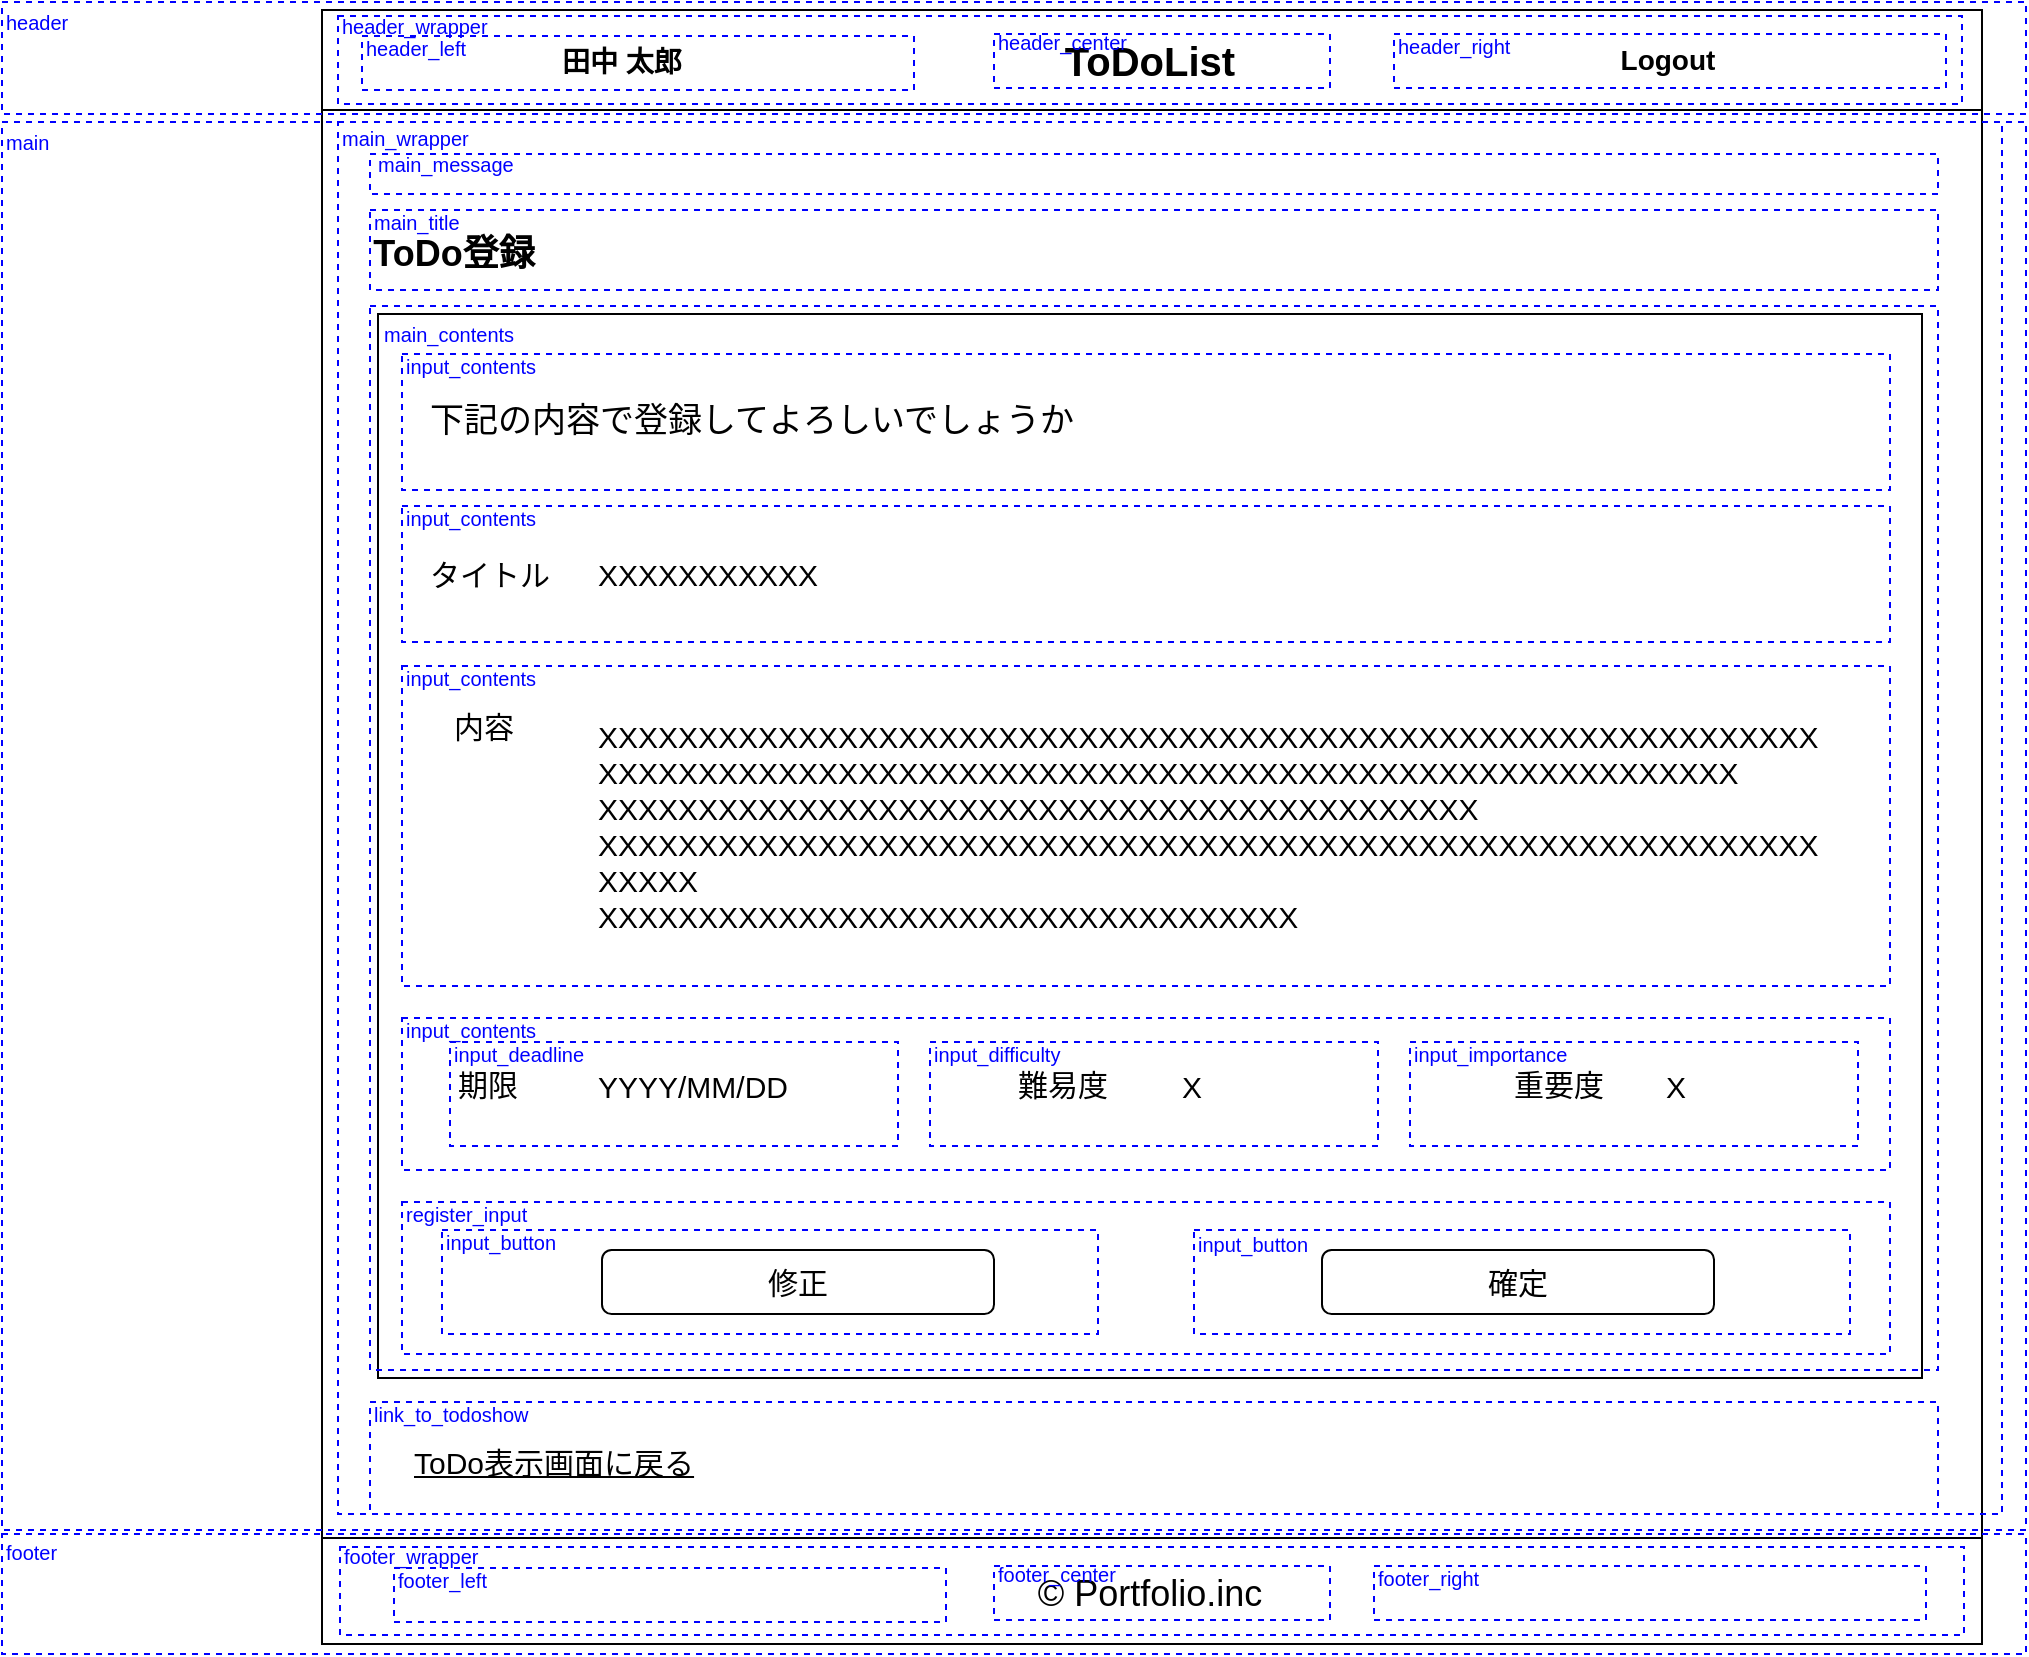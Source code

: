 <mxfile version="13.9.9" type="device"><diagram id="lAW5gfvQpGq91mGYDGwt" name="ページ1"><mxGraphModel dx="2370" dy="2059" grid="0" gridSize="4" guides="1" tooltips="1" connect="1" arrows="1" fold="1" page="1" pageScale="1" pageWidth="827" pageHeight="1169" math="0" shadow="0"><root><mxCell id="0"/><mxCell id="1" parent="0"/><mxCell id="KEuncwygjHZbyqNy_YQT-34" value="" style="group" parent="1" vertex="1" connectable="0"><mxGeometry y="-48" width="830" height="817" as="geometry"/></mxCell><mxCell id="tP_qFb6u1pj_dAxfEfU8-1" value="" style="rounded=0;whiteSpace=wrap;html=1;" parent="KEuncwygjHZbyqNy_YQT-34" vertex="1"><mxGeometry y="0.5" width="830" height="815.5" as="geometry"/></mxCell><mxCell id="KEuncwygjHZbyqNy_YQT-14" value="" style="rounded=0;whiteSpace=wrap;html=1;fillColor=none;" parent="KEuncwygjHZbyqNy_YQT-34" vertex="1"><mxGeometry x="28" y="152" width="772" height="532" as="geometry"/></mxCell><mxCell id="tP_qFb6u1pj_dAxfEfU8-2" value="" style="rounded=0;whiteSpace=wrap;html=1;" parent="KEuncwygjHZbyqNy_YQT-34" vertex="1"><mxGeometry width="830" height="50" as="geometry"/></mxCell><mxCell id="tP_qFb6u1pj_dAxfEfU8-3" value="&lt;b&gt;&lt;font style=&quot;font-size: 20px&quot;&gt;ToDoList&lt;/font&gt;&lt;/b&gt;" style="text;html=1;strokeColor=none;fillColor=none;align=center;verticalAlign=middle;whiteSpace=wrap;rounded=0;strokeWidth=4;" parent="KEuncwygjHZbyqNy_YQT-34" vertex="1"><mxGeometry x="334" y="10" width="160" height="30" as="geometry"/></mxCell><mxCell id="tP_qFb6u1pj_dAxfEfU8-8" value="" style="rounded=0;whiteSpace=wrap;html=1;" parent="KEuncwygjHZbyqNy_YQT-34" vertex="1"><mxGeometry y="764" width="830" height="53" as="geometry"/></mxCell><mxCell id="tP_qFb6u1pj_dAxfEfU8-9" value="&lt;font style=&quot;font-size: 18px&quot;&gt;© Portfolio.inc&lt;/font&gt;" style="text;html=1;strokeColor=none;fillColor=none;align=center;verticalAlign=middle;whiteSpace=wrap;rounded=0;fontSize=20;" parent="KEuncwygjHZbyqNy_YQT-34" vertex="1"><mxGeometry x="298" y="780.5" width="232" height="20" as="geometry"/></mxCell><mxCell id="249utH4H3VEhiZY-PdCE-3" value="&lt;font size=&quot;1&quot;&gt;&lt;b style=&quot;font-size: 18px&quot;&gt;ToDo登録&lt;/b&gt;&lt;/font&gt;" style="text;html=1;strokeColor=none;fillColor=none;align=center;verticalAlign=middle;whiteSpace=wrap;rounded=0;fontSize=17;" parent="KEuncwygjHZbyqNy_YQT-34" vertex="1"><mxGeometry x="16" y="112" width="100" height="20" as="geometry"/></mxCell><mxCell id="249utH4H3VEhiZY-PdCE-5" value="タイトル" style="text;html=1;strokeColor=none;fillColor=none;align=left;verticalAlign=middle;whiteSpace=wrap;rounded=0;fontSize=15;" parent="KEuncwygjHZbyqNy_YQT-34" vertex="1"><mxGeometry x="52" y="272" width="82" height="20" as="geometry"/></mxCell><mxCell id="249utH4H3VEhiZY-PdCE-11" value="内容" style="text;html=1;strokeColor=none;fillColor=none;align=left;verticalAlign=middle;whiteSpace=wrap;rounded=0;fontSize=15;" parent="KEuncwygjHZbyqNy_YQT-34" vertex="1"><mxGeometry x="64" y="348" width="128" height="20" as="geometry"/></mxCell><mxCell id="249utH4H3VEhiZY-PdCE-12" value="XXXXXXXXXXX" style="rounded=0;whiteSpace=wrap;html=1;fontSize=15;align=left;strokeColor=none;" parent="KEuncwygjHZbyqNy_YQT-34" vertex="1"><mxGeometry x="136" y="268" width="624" height="28" as="geometry"/></mxCell><mxCell id="249utH4H3VEhiZY-PdCE-19" value="XXXXXXXXXXXXXXXXXXXXXXXXXXXXXXXXXXXXXXXXXXXXXXXXXXXXXXXXXXXXX&lt;br&gt;XXXXXXXXXXXXXXXXXXXXXXXXXXXXXXXXXXXXXXXXXXXXXXXXXXXXXXXXX&lt;br&gt;XXXXXXXXXXXXXXXXXXXXXXXXXXXXXXXXXXXXXXXXXXXX&lt;br&gt;XXXXXXXXXXXXXXXXXXXXXXXXXXXXXXXXXXXXXXXXXXXXXXXXXXXXXXXXXXXXX&lt;br&gt;XXXXX&lt;br&gt;XXXXXXXXXXXXXXXXXXXXXXXXXXXXXXXXXXX" style="rounded=0;whiteSpace=wrap;html=1;fontSize=15;align=left;strokeColor=none;" parent="KEuncwygjHZbyqNy_YQT-34" vertex="1"><mxGeometry x="136" y="348" width="624" height="120" as="geometry"/></mxCell><mxCell id="249utH4H3VEhiZY-PdCE-21" value="期限" style="text;html=1;strokeColor=none;fillColor=none;align=left;verticalAlign=middle;whiteSpace=wrap;rounded=0;fontSize=15;" parent="KEuncwygjHZbyqNy_YQT-34" vertex="1"><mxGeometry x="66" y="527" width="40" height="20" as="geometry"/></mxCell><mxCell id="249utH4H3VEhiZY-PdCE-22" value="YYYY/MM/DD" style="rounded=0;whiteSpace=wrap;html=1;fontSize=15;align=left;strokeColor=none;" parent="KEuncwygjHZbyqNy_YQT-34" vertex="1"><mxGeometry x="136" y="524" width="148" height="28" as="geometry"/></mxCell><mxCell id="249utH4H3VEhiZY-PdCE-27" value="確定" style="rounded=1;whiteSpace=wrap;html=1;fontSize=15;align=center;" parent="KEuncwygjHZbyqNy_YQT-34" vertex="1"><mxGeometry x="500" y="620" width="196" height="32" as="geometry"/></mxCell><mxCell id="KEuncwygjHZbyqNy_YQT-9" value="難易度" style="text;html=1;strokeColor=none;fillColor=none;align=left;verticalAlign=middle;whiteSpace=wrap;rounded=0;fontSize=15;" parent="KEuncwygjHZbyqNy_YQT-34" vertex="1"><mxGeometry x="346" y="527" width="56" height="20" as="geometry"/></mxCell><mxCell id="KEuncwygjHZbyqNy_YQT-10" value="X" style="rounded=0;whiteSpace=wrap;html=1;fontSize=15;align=left;strokeColor=none;" parent="KEuncwygjHZbyqNy_YQT-34" vertex="1"><mxGeometry x="428" y="524" width="90" height="28" as="geometry"/></mxCell><mxCell id="KEuncwygjHZbyqNy_YQT-11" value="重要度" style="text;html=1;strokeColor=none;fillColor=none;align=left;verticalAlign=middle;whiteSpace=wrap;rounded=0;fontSize=15;" parent="KEuncwygjHZbyqNy_YQT-34" vertex="1"><mxGeometry x="594" y="527" width="56" height="20" as="geometry"/></mxCell><mxCell id="KEuncwygjHZbyqNy_YQT-12" value="X" style="rounded=0;whiteSpace=wrap;html=1;fontSize=15;align=left;strokeColor=none;" parent="KEuncwygjHZbyqNy_YQT-34" vertex="1"><mxGeometry x="670" y="524" width="90" height="28" as="geometry"/></mxCell><mxCell id="KEuncwygjHZbyqNy_YQT-17" value="&lt;span style=&quot;font-size: 14px;&quot;&gt;&lt;b style=&quot;font-size: 14px;&quot;&gt;田中 太郎&lt;/b&gt;&lt;/span&gt;" style="text;html=1;strokeColor=none;fillColor=none;align=center;verticalAlign=middle;whiteSpace=wrap;rounded=0;fontSize=14;" parent="KEuncwygjHZbyqNy_YQT-34" vertex="1"><mxGeometry x="100" y="16" width="100" height="20" as="geometry"/></mxCell><mxCell id="KEuncwygjHZbyqNy_YQT-21" value="&lt;span style=&quot;font-size: 14px&quot;&gt;&lt;b style=&quot;font-size: 14px&quot;&gt;Logout&lt;/b&gt;&lt;/span&gt;" style="text;html=1;strokeColor=none;fillColor=none;align=center;verticalAlign=middle;whiteSpace=wrap;rounded=0;fontSize=14;" parent="KEuncwygjHZbyqNy_YQT-34" vertex="1"><mxGeometry x="623" y="15" width="100" height="20" as="geometry"/></mxCell><mxCell id="KEuncwygjHZbyqNy_YQT-46" value="main_contents" style="text;html=1;strokeColor=none;fillColor=none;align=left;verticalAlign=middle;whiteSpace=wrap;rounded=0;dashed=1;fontColor=#0000FF;fontSize=10;" parent="KEuncwygjHZbyqNy_YQT-34" vertex="1"><mxGeometry x="29" y="152" width="80" height="20" as="geometry"/></mxCell><mxCell id="ERkbxo-ZdV1NW_7dBbPt-1" value="ToDo表示画面に戻る" style="text;html=1;strokeColor=none;fillColor=none;align=left;verticalAlign=middle;whiteSpace=wrap;rounded=0;fontSize=15;fontStyle=4" parent="KEuncwygjHZbyqNy_YQT-34" vertex="1"><mxGeometry x="44" y="716" width="376" height="20" as="geometry"/></mxCell><mxCell id="KEuncwygjHZbyqNy_YQT-51" value="" style="rounded=0;whiteSpace=wrap;html=1;dashed=1;fillColor=none;strokeColor=#0000FF;" parent="KEuncwygjHZbyqNy_YQT-34" vertex="1"><mxGeometry x="24" y="696" width="784" height="56" as="geometry"/></mxCell><mxCell id="KEuncwygjHZbyqNy_YQT-52" value="link_to_todoshow" style="text;html=1;strokeColor=none;fillColor=none;align=left;verticalAlign=middle;whiteSpace=wrap;rounded=0;dashed=1;fontColor=#0000FF;fontSize=10;" parent="KEuncwygjHZbyqNy_YQT-34" vertex="1"><mxGeometry x="24" y="696" width="84" height="12" as="geometry"/></mxCell><mxCell id="otSlqu7YRxdE55VewqOo-20" value="下記の内容で登録してよろしいでしょうか" style="text;html=1;strokeColor=none;fillColor=none;align=left;verticalAlign=middle;whiteSpace=wrap;rounded=0;fontSize=17;" vertex="1" parent="KEuncwygjHZbyqNy_YQT-34"><mxGeometry x="52" y="196" width="476" height="20" as="geometry"/></mxCell><mxCell id="otSlqu7YRxdE55VewqOo-22" value="" style="rounded=0;whiteSpace=wrap;html=1;dashed=1;fillColor=none;strokeColor=#0000FF;" vertex="1" parent="KEuncwygjHZbyqNy_YQT-34"><mxGeometry x="40" y="172" width="744" height="68" as="geometry"/></mxCell><mxCell id="otSlqu7YRxdE55VewqOo-23" value="input_contents" style="text;html=1;strokeColor=none;fillColor=none;align=left;verticalAlign=middle;whiteSpace=wrap;rounded=0;dashed=1;fontColor=#0000FF;fontSize=10;" vertex="1" parent="KEuncwygjHZbyqNy_YQT-34"><mxGeometry x="40" y="172" width="80" height="12" as="geometry"/></mxCell><mxCell id="KEuncwygjHZbyqNy_YQT-24" value="" style="rounded=0;whiteSpace=wrap;html=1;fillColor=none;fontSize=14;strokeColor=#0000FF;dashed=1;" parent="1" vertex="1"><mxGeometry x="-160" y="8" width="1012" height="704" as="geometry"/></mxCell><mxCell id="KEuncwygjHZbyqNy_YQT-45" value="" style="rounded=0;whiteSpace=wrap;html=1;dashed=1;fillColor=none;strokeColor=#0000FF;" parent="1" vertex="1"><mxGeometry x="24" y="100" width="784" height="532" as="geometry"/></mxCell><mxCell id="KEuncwygjHZbyqNy_YQT-69" value="" style="rounded=0;whiteSpace=wrap;html=1;dashed=1;fillColor=none;strokeColor=#0000FF;" parent="1" vertex="1"><mxGeometry x="8" y="8" width="832" height="696" as="geometry"/></mxCell><mxCell id="KEuncwygjHZbyqNy_YQT-23" value="" style="rounded=0;whiteSpace=wrap;html=1;fillColor=none;fontSize=14;strokeColor=#0000FF;dashed=1;" parent="1" vertex="1"><mxGeometry x="-160" y="-52" width="1012" height="56" as="geometry"/></mxCell><mxCell id="KEuncwygjHZbyqNy_YQT-27" value="" style="rounded=0;whiteSpace=wrap;html=1;fillColor=none;fontSize=14;strokeColor=#0000FF;dashed=1;" parent="1" vertex="1"><mxGeometry x="-160" y="714" width="1012" height="60" as="geometry"/></mxCell><mxCell id="KEuncwygjHZbyqNy_YQT-28" value="header" style="text;html=1;strokeColor=none;fillColor=none;align=left;verticalAlign=middle;whiteSpace=wrap;rounded=0;dashed=1;fontSize=10;fontColor=#0000FF;" parent="1" vertex="1"><mxGeometry x="-160" y="-52" width="40" height="20" as="geometry"/></mxCell><mxCell id="KEuncwygjHZbyqNy_YQT-33" value="main" style="text;html=1;strokeColor=none;fillColor=none;align=left;verticalAlign=middle;whiteSpace=wrap;rounded=0;dashed=1;fontSize=10;fontColor=#0000FF;" parent="1" vertex="1"><mxGeometry x="-160" y="8" width="40" height="20" as="geometry"/></mxCell><mxCell id="KEuncwygjHZbyqNy_YQT-35" value="footer" style="text;html=1;strokeColor=none;fillColor=none;align=left;verticalAlign=middle;whiteSpace=wrap;rounded=0;dashed=1;fontSize=10;fontColor=#0000FF;" parent="1" vertex="1"><mxGeometry x="-160" y="713" width="40" height="20" as="geometry"/></mxCell><mxCell id="KEuncwygjHZbyqNy_YQT-47" value="" style="rounded=0;whiteSpace=wrap;html=1;dashed=1;fillColor=none;strokeColor=#0000FF;" parent="1" vertex="1"><mxGeometry x="24" y="52" width="784" height="40" as="geometry"/></mxCell><mxCell id="KEuncwygjHZbyqNy_YQT-48" value="main_title" style="text;html=1;strokeColor=none;fillColor=none;align=left;verticalAlign=middle;whiteSpace=wrap;rounded=0;dashed=1;fontColor=#0000FF;fontSize=10;" parent="1" vertex="1"><mxGeometry x="24" y="52" width="84" height="12" as="geometry"/></mxCell><mxCell id="KEuncwygjHZbyqNy_YQT-49" value="" style="rounded=0;whiteSpace=wrap;html=1;dashed=1;fillColor=none;strokeColor=#0000FF;" parent="1" vertex="1"><mxGeometry x="24" y="24" width="784" height="20" as="geometry"/></mxCell><mxCell id="KEuncwygjHZbyqNy_YQT-50" value="main_message" style="text;html=1;strokeColor=none;fillColor=none;align=left;verticalAlign=middle;whiteSpace=wrap;rounded=0;dashed=1;fontColor=#0000FF;fontSize=10;" parent="1" vertex="1"><mxGeometry x="26" y="21" width="80" height="16" as="geometry"/></mxCell><mxCell id="KEuncwygjHZbyqNy_YQT-53" value="" style="rounded=0;whiteSpace=wrap;html=1;dashed=1;fillColor=none;strokeColor=#0000FF;" parent="1" vertex="1"><mxGeometry x="40" y="200" width="744" height="68" as="geometry"/></mxCell><mxCell id="KEuncwygjHZbyqNy_YQT-54" value="" style="rounded=0;whiteSpace=wrap;html=1;dashed=1;fillColor=none;strokeColor=#0000FF;" parent="1" vertex="1"><mxGeometry x="40" y="280" width="744" height="160" as="geometry"/></mxCell><mxCell id="KEuncwygjHZbyqNy_YQT-55" value="" style="rounded=0;whiteSpace=wrap;html=1;dashed=1;fillColor=none;strokeColor=#0000FF;" parent="1" vertex="1"><mxGeometry x="40" y="456" width="744" height="76" as="geometry"/></mxCell><mxCell id="KEuncwygjHZbyqNy_YQT-56" value="input_contents" style="text;html=1;strokeColor=none;fillColor=none;align=left;verticalAlign=middle;whiteSpace=wrap;rounded=0;dashed=1;fontColor=#0000FF;fontSize=10;" parent="1" vertex="1"><mxGeometry x="40" y="200" width="80" height="12" as="geometry"/></mxCell><mxCell id="KEuncwygjHZbyqNy_YQT-57" value="input_contents" style="text;html=1;strokeColor=none;fillColor=none;align=left;verticalAlign=middle;whiteSpace=wrap;rounded=0;dashed=1;fontColor=#0000FF;fontSize=10;" parent="1" vertex="1"><mxGeometry x="40" y="280" width="80" height="12" as="geometry"/></mxCell><mxCell id="KEuncwygjHZbyqNy_YQT-58" value="input_contents" style="text;html=1;strokeColor=none;fillColor=none;align=left;verticalAlign=middle;whiteSpace=wrap;rounded=0;dashed=1;fontColor=#0000FF;fontSize=10;" parent="1" vertex="1"><mxGeometry x="40" y="456" width="80" height="12" as="geometry"/></mxCell><mxCell id="KEuncwygjHZbyqNy_YQT-59" value="" style="rounded=0;whiteSpace=wrap;html=1;dashed=1;fillColor=none;strokeColor=#0000FF;" parent="1" vertex="1"><mxGeometry x="64" y="468" width="224" height="52" as="geometry"/></mxCell><mxCell id="KEuncwygjHZbyqNy_YQT-62" value="" style="rounded=0;whiteSpace=wrap;html=1;dashed=1;fillColor=none;strokeColor=#0000FF;" parent="1" vertex="1"><mxGeometry x="304" y="468" width="224" height="52" as="geometry"/></mxCell><mxCell id="KEuncwygjHZbyqNy_YQT-63" value="" style="rounded=0;whiteSpace=wrap;html=1;dashed=1;fillColor=none;strokeColor=#0000FF;" parent="1" vertex="1"><mxGeometry x="544" y="468" width="224" height="52" as="geometry"/></mxCell><mxCell id="KEuncwygjHZbyqNy_YQT-64" value="input_deadline" style="text;html=1;strokeColor=none;fillColor=none;align=left;verticalAlign=middle;whiteSpace=wrap;rounded=0;dashed=1;fontColor=#0000FF;fontSize=10;" parent="1" vertex="1"><mxGeometry x="64" y="468" width="80" height="12" as="geometry"/></mxCell><mxCell id="KEuncwygjHZbyqNy_YQT-65" value="input_difficulty" style="text;html=1;strokeColor=none;fillColor=none;align=left;verticalAlign=middle;whiteSpace=wrap;rounded=0;dashed=1;fontColor=#0000FF;fontSize=10;" parent="1" vertex="1"><mxGeometry x="304" y="468" width="80" height="12" as="geometry"/></mxCell><mxCell id="KEuncwygjHZbyqNy_YQT-66" value="input_importance" style="text;html=1;strokeColor=none;fillColor=none;align=left;verticalAlign=middle;whiteSpace=wrap;rounded=0;dashed=1;fontColor=#0000FF;fontSize=10;" parent="1" vertex="1"><mxGeometry x="544" y="468" width="80" height="12" as="geometry"/></mxCell><mxCell id="KEuncwygjHZbyqNy_YQT-67" value="" style="rounded=0;whiteSpace=wrap;html=1;dashed=1;fillColor=none;strokeColor=#0000FF;" parent="1" vertex="1"><mxGeometry x="40" y="548" width="744" height="76" as="geometry"/></mxCell><mxCell id="KEuncwygjHZbyqNy_YQT-68" value="register_input" style="text;html=1;strokeColor=none;fillColor=none;align=left;verticalAlign=middle;whiteSpace=wrap;rounded=0;dashed=1;fontColor=#0000FF;fontSize=10;" parent="1" vertex="1"><mxGeometry x="40" y="548" width="80" height="12" as="geometry"/></mxCell><mxCell id="KEuncwygjHZbyqNy_YQT-70" value="main_wrapper" style="text;html=1;strokeColor=none;fillColor=none;align=left;verticalAlign=middle;whiteSpace=wrap;rounded=0;dashed=1;fontSize=10;fontColor=#0000FF;" parent="1" vertex="1"><mxGeometry x="8" y="12" width="84" height="8" as="geometry"/></mxCell><mxCell id="KEuncwygjHZbyqNy_YQT-71" value="header_center" style="text;html=1;strokeColor=none;fillColor=none;align=left;verticalAlign=middle;whiteSpace=wrap;rounded=0;dashed=1;fontSize=10;fontColor=#0000FF;" parent="1" vertex="1"><mxGeometry x="336" y="-38" width="96" height="11" as="geometry"/></mxCell><mxCell id="KEuncwygjHZbyqNy_YQT-72" value="" style="rounded=0;whiteSpace=wrap;html=1;fillColor=none;fontSize=14;strokeColor=#0000FF;dashed=1;" parent="1" vertex="1"><mxGeometry x="336" y="-36" width="168" height="27" as="geometry"/></mxCell><mxCell id="KEuncwygjHZbyqNy_YQT-73" value="" style="rounded=0;whiteSpace=wrap;html=1;fillColor=none;fontSize=14;strokeColor=#0000FF;dashed=1;" parent="1" vertex="1"><mxGeometry x="20" y="-35" width="276" height="27" as="geometry"/></mxCell><mxCell id="KEuncwygjHZbyqNy_YQT-74" value="header_left" style="text;html=1;strokeColor=none;fillColor=none;align=left;verticalAlign=middle;whiteSpace=wrap;rounded=0;dashed=1;fontSize=10;fontColor=#0000FF;" parent="1" vertex="1"><mxGeometry x="20" y="-35" width="72" height="11" as="geometry"/></mxCell><mxCell id="KEuncwygjHZbyqNy_YQT-75" value="header_right" style="text;html=1;strokeColor=none;fillColor=none;align=left;verticalAlign=middle;whiteSpace=wrap;rounded=0;dashed=1;fontSize=10;fontColor=#0000FF;" parent="1" vertex="1"><mxGeometry x="536" y="-36" width="72" height="11" as="geometry"/></mxCell><mxCell id="KEuncwygjHZbyqNy_YQT-76" value="" style="rounded=0;whiteSpace=wrap;html=1;fillColor=none;fontSize=14;strokeColor=#0000FF;dashed=1;" parent="1" vertex="1"><mxGeometry x="536" y="-36" width="276" height="27" as="geometry"/></mxCell><mxCell id="KEuncwygjHZbyqNy_YQT-79" value="" style="rounded=0;whiteSpace=wrap;html=1;fillColor=none;fontSize=14;strokeColor=#0000FF;dashed=1;" parent="1" vertex="1"><mxGeometry x="8" y="-45" width="812" height="44" as="geometry"/></mxCell><mxCell id="KEuncwygjHZbyqNy_YQT-80" value="header_wrapper" style="text;html=1;strokeColor=none;fillColor=none;align=left;verticalAlign=middle;whiteSpace=wrap;rounded=0;dashed=1;fontSize=10;fontColor=#0000FF;" parent="1" vertex="1"><mxGeometry x="8" y="-44" width="84" height="8" as="geometry"/></mxCell><mxCell id="KEuncwygjHZbyqNy_YQT-92" value="" style="rounded=0;whiteSpace=wrap;html=1;fillColor=none;fontSize=14;strokeColor=#0000FF;dashed=1;" parent="1" vertex="1"><mxGeometry x="336" y="730" width="168" height="27" as="geometry"/></mxCell><mxCell id="KEuncwygjHZbyqNy_YQT-93" value="" style="rounded=0;whiteSpace=wrap;html=1;fillColor=none;fontSize=14;strokeColor=#0000FF;dashed=1;" parent="1" vertex="1"><mxGeometry x="9" y="720.5" width="812" height="44" as="geometry"/></mxCell><mxCell id="KEuncwygjHZbyqNy_YQT-94" value="footer_center" style="text;html=1;strokeColor=none;fillColor=none;align=left;verticalAlign=middle;whiteSpace=wrap;rounded=0;dashed=1;fontSize=10;fontColor=#0000FF;" parent="1" vertex="1"><mxGeometry x="336" y="728" width="96" height="11" as="geometry"/></mxCell><mxCell id="KEuncwygjHZbyqNy_YQT-95" value="" style="rounded=0;whiteSpace=wrap;html=1;fillColor=none;fontSize=14;strokeColor=#0000FF;dashed=1;" parent="1" vertex="1"><mxGeometry x="36" y="731" width="276" height="27" as="geometry"/></mxCell><mxCell id="KEuncwygjHZbyqNy_YQT-96" value="footer_left" style="text;html=1;strokeColor=none;fillColor=none;align=left;verticalAlign=middle;whiteSpace=wrap;rounded=0;dashed=1;fontSize=10;fontColor=#0000FF;" parent="1" vertex="1"><mxGeometry x="36" y="731" width="72" height="11" as="geometry"/></mxCell><mxCell id="KEuncwygjHZbyqNy_YQT-97" value="footer_right" style="text;html=1;strokeColor=none;fillColor=none;align=left;verticalAlign=middle;whiteSpace=wrap;rounded=0;dashed=1;fontSize=10;fontColor=#0000FF;" parent="1" vertex="1"><mxGeometry x="526" y="730" width="72" height="11" as="geometry"/></mxCell><mxCell id="KEuncwygjHZbyqNy_YQT-98" value="" style="rounded=0;whiteSpace=wrap;html=1;fillColor=none;fontSize=14;strokeColor=#0000FF;dashed=1;" parent="1" vertex="1"><mxGeometry x="526" y="730" width="276" height="27" as="geometry"/></mxCell><mxCell id="KEuncwygjHZbyqNy_YQT-99" value="footer_wrapper" style="text;html=1;strokeColor=none;fillColor=none;align=left;verticalAlign=middle;whiteSpace=wrap;rounded=0;dashed=1;fontSize=10;fontColor=#0000FF;" parent="1" vertex="1"><mxGeometry x="9" y="720.5" width="84" height="8" as="geometry"/></mxCell><mxCell id="otSlqu7YRxdE55VewqOo-5" value="修正" style="rounded=1;whiteSpace=wrap;html=1;fontSize=15;align=center;" vertex="1" parent="1"><mxGeometry x="140" y="572" width="196" height="32" as="geometry"/></mxCell><mxCell id="otSlqu7YRxdE55VewqOo-9" value="input_button" style="text;html=1;strokeColor=none;fillColor=none;align=left;verticalAlign=middle;whiteSpace=wrap;rounded=0;dashed=1;fontColor=#0000FF;fontSize=10;" vertex="1" parent="1"><mxGeometry x="60" y="562" width="101.429" height="12" as="geometry"/></mxCell><mxCell id="otSlqu7YRxdE55VewqOo-8" value="" style="rounded=0;whiteSpace=wrap;html=1;dashed=1;fillColor=none;strokeColor=#0000FF;" vertex="1" parent="1"><mxGeometry x="60" y="562" width="328" height="52" as="geometry"/></mxCell><mxCell id="otSlqu7YRxdE55VewqOo-15" value="" style="rounded=0;whiteSpace=wrap;html=1;dashed=1;fillColor=none;strokeColor=#0000FF;" vertex="1" parent="1"><mxGeometry x="436" y="562" width="328" height="52" as="geometry"/></mxCell><mxCell id="otSlqu7YRxdE55VewqOo-4" value="input_button" style="text;html=1;strokeColor=none;fillColor=none;align=left;verticalAlign=middle;whiteSpace=wrap;rounded=0;dashed=1;fontColor=#0000FF;fontSize=10;" vertex="1" parent="1"><mxGeometry x="436" y="563" width="80" height="12" as="geometry"/></mxCell></root></mxGraphModel></diagram></mxfile>